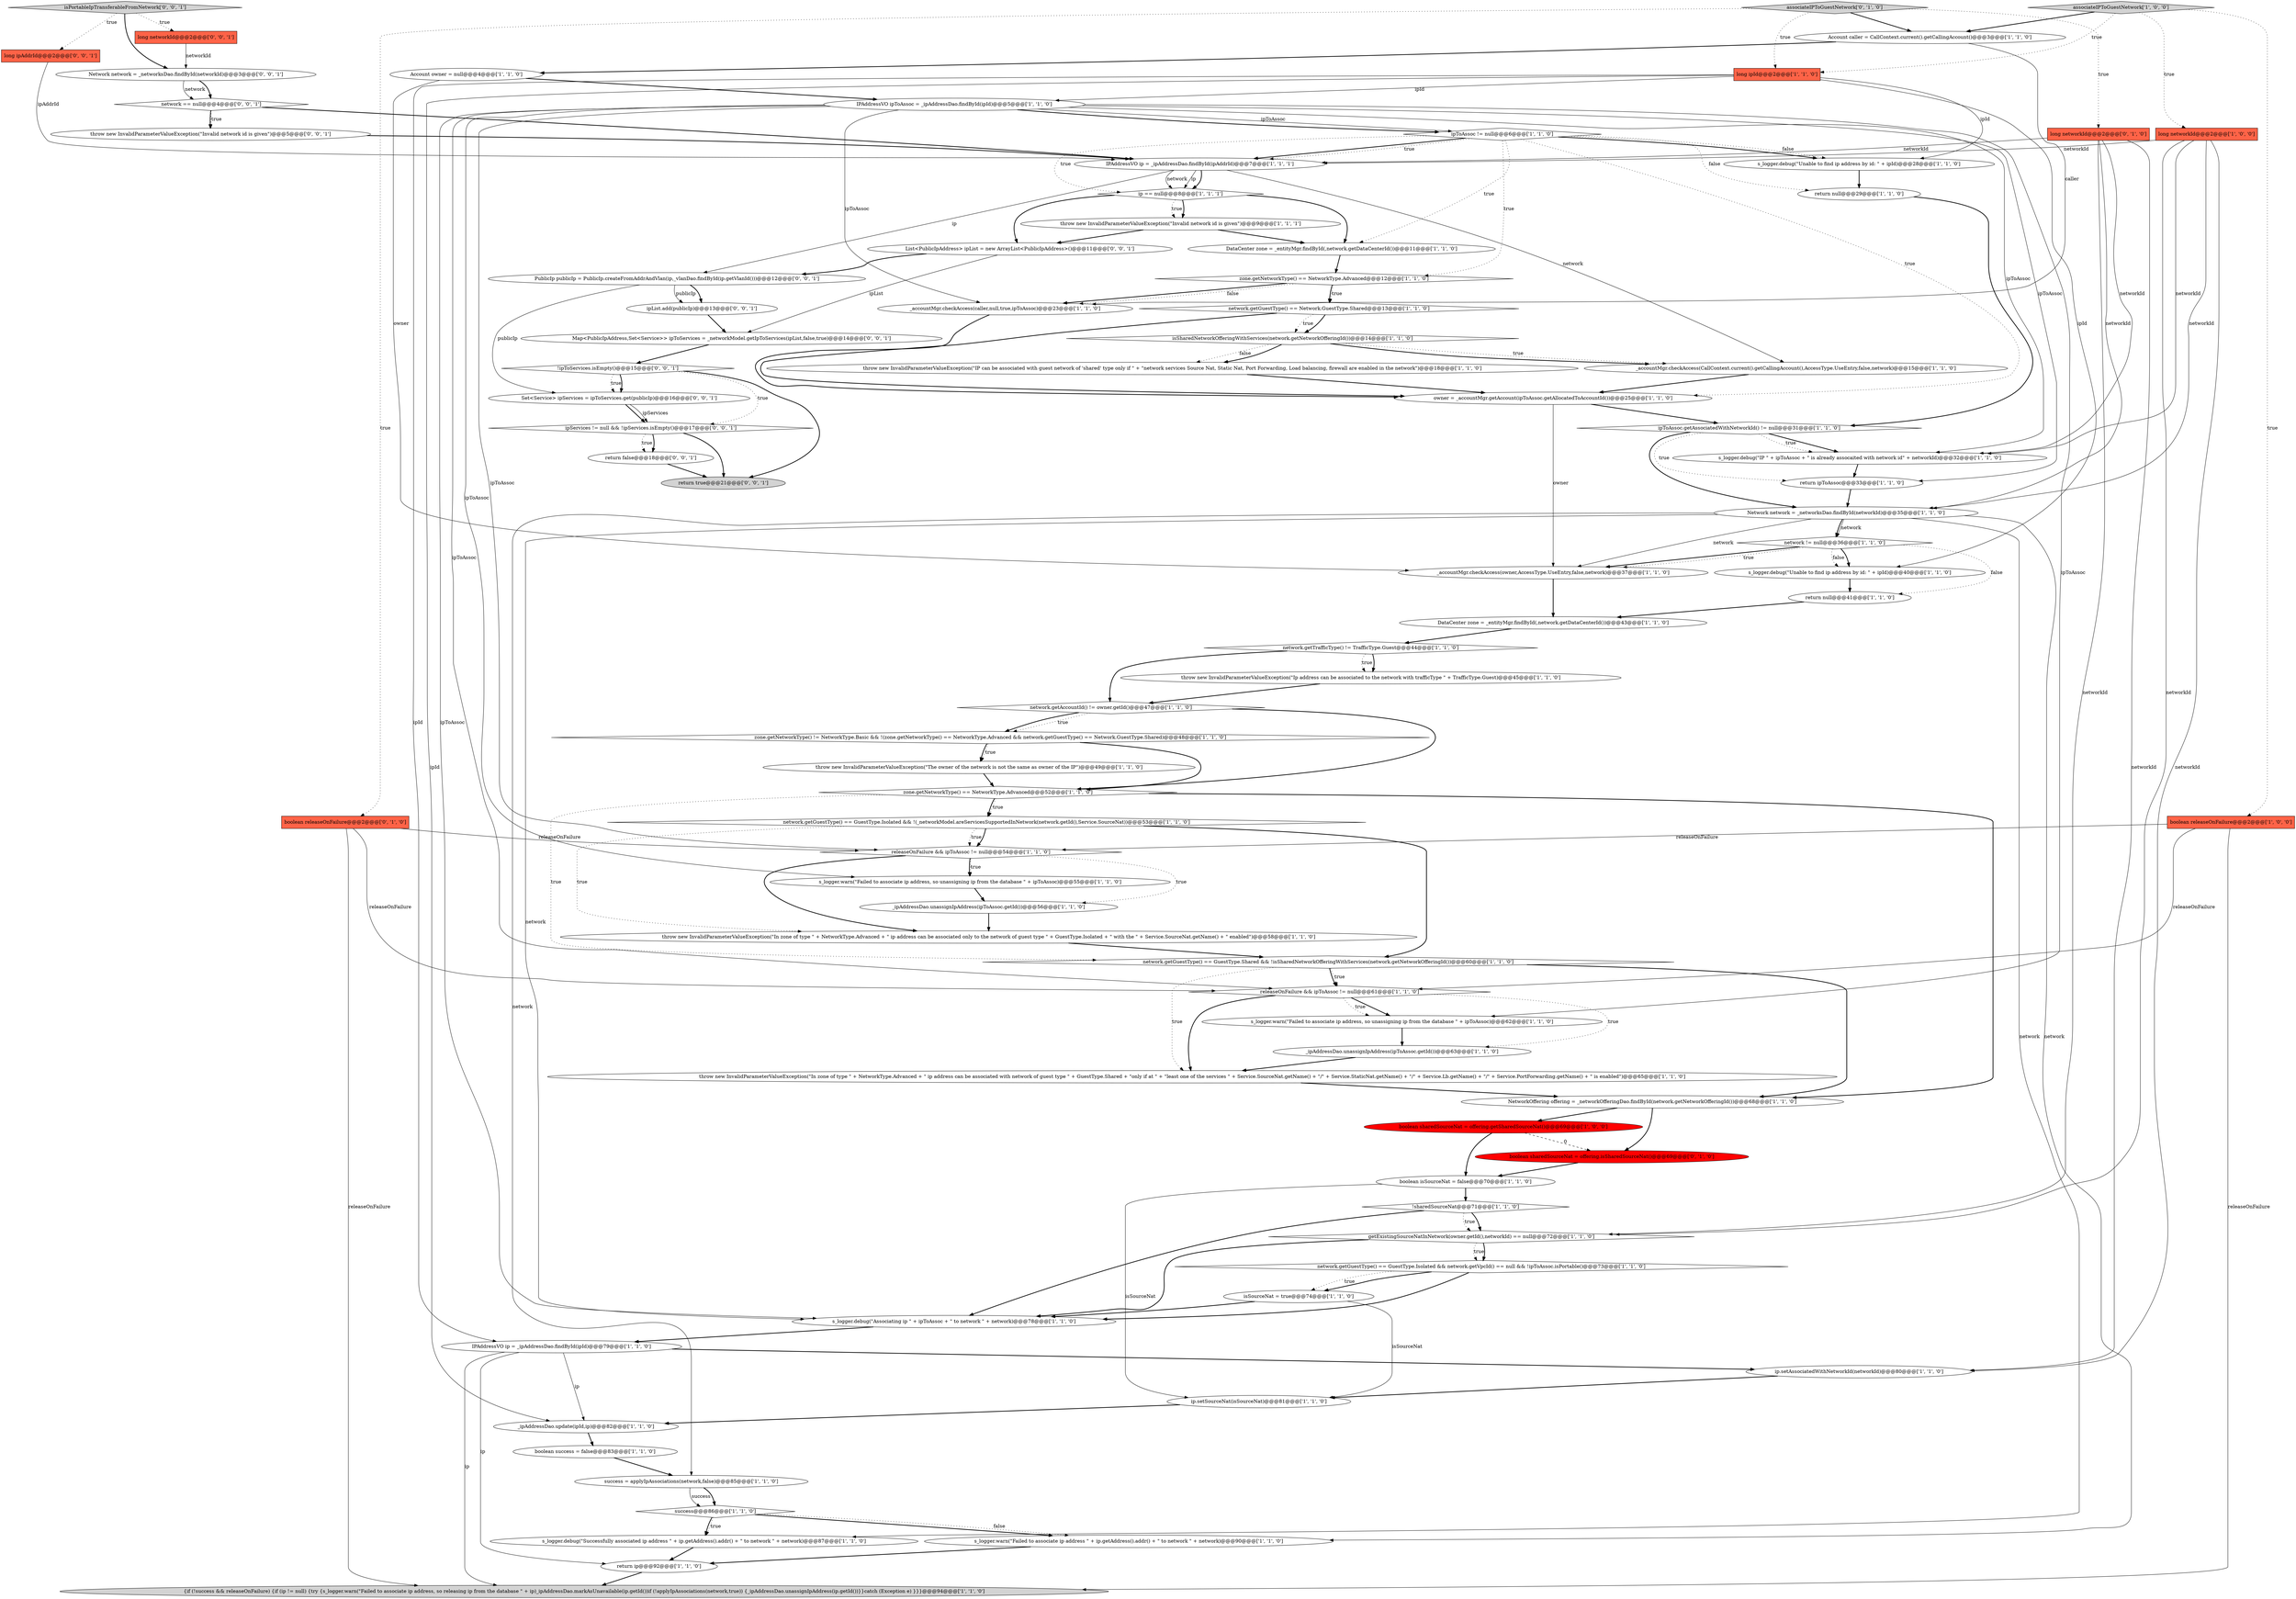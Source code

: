 digraph {
14 [style = filled, label = "ip.setAssociatedWithNetworkId(networkId)@@@80@@@['1', '1', '0']", fillcolor = white, shape = ellipse image = "AAA0AAABBB1BBB"];
19 [style = filled, label = "getExistingSourceNatInNetwork(owner.getId(),networkId) == null@@@72@@@['1', '1', '0']", fillcolor = white, shape = diamond image = "AAA0AAABBB1BBB"];
42 [style = filled, label = "isSourceNat = true@@@74@@@['1', '1', '0']", fillcolor = white, shape = ellipse image = "AAA0AAABBB1BBB"];
40 [style = filled, label = "owner = _accountMgr.getAccount(ipToAssoc.getAllocatedToAccountId())@@@25@@@['1', '1', '0']", fillcolor = white, shape = ellipse image = "AAA0AAABBB1BBB"];
53 [style = filled, label = "network != null@@@36@@@['1', '1', '0']", fillcolor = white, shape = diamond image = "AAA0AAABBB1BBB"];
59 [style = filled, label = "{if (!success && releaseOnFailure) {if (ip != null) {try {s_logger.warn(\"Failed to associate ip address, so releasing ip from the database \" + ip)_ipAddressDao.markAsUnavailable(ip.getId())if (!applyIpAssociations(network,true)) {_ipAddressDao.unassignIpAddress(ip.getId())}}catch (Exception e) }}}@@@94@@@['1', '1', '0']", fillcolor = lightgray, shape = ellipse image = "AAA0AAABBB1BBB"];
62 [style = filled, label = "return ipToAssoc@@@33@@@['1', '1', '0']", fillcolor = white, shape = ellipse image = "AAA0AAABBB1BBB"];
80 [style = filled, label = "network == null@@@4@@@['0', '0', '1']", fillcolor = white, shape = diamond image = "AAA0AAABBB3BBB"];
12 [style = filled, label = "_ipAddressDao.unassignIpAddress(ipToAssoc.getId())@@@63@@@['1', '1', '0']", fillcolor = white, shape = ellipse image = "AAA0AAABBB1BBB"];
78 [style = filled, label = "Set<Service> ipServices = ipToServices.get(publicIp)@@@16@@@['0', '0', '1']", fillcolor = white, shape = ellipse image = "AAA0AAABBB3BBB"];
9 [style = filled, label = "IPAddressVO ip = _ipAddressDao.findById(ipId)@@@79@@@['1', '1', '0']", fillcolor = white, shape = ellipse image = "AAA0AAABBB1BBB"];
83 [style = filled, label = "ipList.add(publicIp)@@@13@@@['0', '0', '1']", fillcolor = white, shape = ellipse image = "AAA0AAABBB3BBB"];
32 [style = filled, label = "s_logger.debug(\"Unable to find ip address by id: \" + ipId)@@@40@@@['1', '1', '0']", fillcolor = white, shape = ellipse image = "AAA0AAABBB1BBB"];
15 [style = filled, label = "Account owner = null@@@4@@@['1', '1', '0']", fillcolor = white, shape = ellipse image = "AAA0AAABBB1BBB"];
77 [style = filled, label = "!ipToServices.isEmpty()@@@15@@@['0', '0', '1']", fillcolor = white, shape = diamond image = "AAA0AAABBB3BBB"];
31 [style = filled, label = "return ip@@@92@@@['1', '1', '0']", fillcolor = white, shape = ellipse image = "AAA0AAABBB1BBB"];
33 [style = filled, label = "s_logger.warn(\"Failed to associate ip address \" + ip.getAddress().addr() + \" to network \" + network)@@@90@@@['1', '1', '0']", fillcolor = white, shape = ellipse image = "AAA0AAABBB1BBB"];
5 [style = filled, label = "throw new InvalidParameterValueException(\"The owner of the network is not the same as owner of the IP\")@@@49@@@['1', '1', '0']", fillcolor = white, shape = ellipse image = "AAA0AAABBB1BBB"];
22 [style = filled, label = "_ipAddressDao.unassignIpAddress(ipToAssoc.getId())@@@56@@@['1', '1', '0']", fillcolor = white, shape = ellipse image = "AAA0AAABBB1BBB"];
13 [style = filled, label = "IPAddressVO ipToAssoc = _ipAddressDao.findById(ipId)@@@5@@@['1', '1', '0']", fillcolor = white, shape = ellipse image = "AAA0AAABBB1BBB"];
18 [style = filled, label = "zone.getNetworkType() != NetworkType.Basic && !(zone.getNetworkType() == NetworkType.Advanced && network.getGuestType() == Network.GuestType.Shared)@@@48@@@['1', '1', '0']", fillcolor = white, shape = diamond image = "AAA0AAABBB1BBB"];
29 [style = filled, label = "network.getGuestType() == Network.GuestType.Shared@@@13@@@['1', '1', '0']", fillcolor = white, shape = diamond image = "AAA0AAABBB1BBB"];
70 [style = filled, label = "Network network = _networksDao.findById(networkId)@@@3@@@['0', '0', '1']", fillcolor = white, shape = ellipse image = "AAA0AAABBB3BBB"];
71 [style = filled, label = "long networkId@@@2@@@['0', '0', '1']", fillcolor = tomato, shape = box image = "AAA0AAABBB3BBB"];
7 [style = filled, label = "!sharedSourceNat@@@71@@@['1', '1', '0']", fillcolor = white, shape = diamond image = "AAA0AAABBB1BBB"];
36 [style = filled, label = "network.getTrafficType() != TrafficType.Guest@@@44@@@['1', '1', '0']", fillcolor = white, shape = diamond image = "AAA0AAABBB1BBB"];
43 [style = filled, label = "return null@@@29@@@['1', '1', '0']", fillcolor = white, shape = ellipse image = "AAA0AAABBB1BBB"];
16 [style = filled, label = "success = applyIpAssociations(network,false)@@@85@@@['1', '1', '0']", fillcolor = white, shape = ellipse image = "AAA0AAABBB1BBB"];
54 [style = filled, label = "_accountMgr.checkAccess(owner,AccessType.UseEntry,false,network)@@@37@@@['1', '1', '0']", fillcolor = white, shape = ellipse image = "AAA0AAABBB1BBB"];
23 [style = filled, label = "NetworkOffering offering = _networkOfferingDao.findById(network.getNetworkOfferingId())@@@68@@@['1', '1', '0']", fillcolor = white, shape = ellipse image = "AAA0AAABBB1BBB"];
20 [style = filled, label = "s_logger.warn(\"Failed to associate ip address, so unassigning ip from the database \" + ipToAssoc)@@@55@@@['1', '1', '0']", fillcolor = white, shape = ellipse image = "AAA0AAABBB1BBB"];
61 [style = filled, label = "_ipAddressDao.update(ipId,ip)@@@82@@@['1', '1', '0']", fillcolor = white, shape = ellipse image = "AAA0AAABBB1BBB"];
57 [style = filled, label = "DataCenter zone = _entityMgr.findById(,network.getDataCenterId())@@@11@@@['1', '1', '0']", fillcolor = white, shape = ellipse image = "AAA0AAABBB1BBB"];
52 [style = filled, label = "isSharedNetworkOfferingWithServices(network.getNetworkOfferingId())@@@14@@@['1', '1', '0']", fillcolor = white, shape = diamond image = "AAA0AAABBB1BBB"];
64 [style = filled, label = "DataCenter zone = _entityMgr.findById(,network.getDataCenterId())@@@43@@@['1', '1', '0']", fillcolor = white, shape = ellipse image = "AAA0AAABBB1BBB"];
38 [style = filled, label = "zone.getNetworkType() == NetworkType.Advanced@@@12@@@['1', '1', '0']", fillcolor = white, shape = diamond image = "AAA0AAABBB1BBB"];
81 [style = filled, label = "Map<PublicIpAddress,Set<Service>> ipToServices = _networkModel.getIpToServices(ipList,false,true)@@@14@@@['0', '0', '1']", fillcolor = white, shape = ellipse image = "AAA0AAABBB3BBB"];
47 [style = filled, label = "_accountMgr.checkAccess(caller,null,true,ipToAssoc)@@@23@@@['1', '1', '0']", fillcolor = white, shape = ellipse image = "AAA0AAABBB1BBB"];
75 [style = filled, label = "List<PublicIpAddress> ipList = new ArrayList<PublicIpAddress>()@@@11@@@['0', '0', '1']", fillcolor = white, shape = ellipse image = "AAA0AAABBB3BBB"];
69 [style = filled, label = "isPortableIpTransferableFromNetwork['0', '0', '1']", fillcolor = lightgray, shape = diamond image = "AAA0AAABBB3BBB"];
74 [style = filled, label = "PublicIp publicIp = PublicIp.createFromAddrAndVlan(ip,_vlanDao.findById(ip.getVlanId()))@@@12@@@['0', '0', '1']", fillcolor = white, shape = ellipse image = "AAA0AAABBB3BBB"];
49 [style = filled, label = "throw new InvalidParameterValueException(\"IP can be associated with guest network of 'shared' type only if \" + \"network services Source Nat, Static Nat, Port Forwarding, Load balancing, firewall are enabled in the network\")@@@18@@@['1', '1', '0']", fillcolor = white, shape = ellipse image = "AAA0AAABBB1BBB"];
66 [style = filled, label = "boolean sharedSourceNat = offering.isSharedSourceNat()@@@69@@@['0', '1', '0']", fillcolor = red, shape = ellipse image = "AAA1AAABBB2BBB"];
8 [style = filled, label = "network.getGuestType() == GuestType.Shared && !isSharedNetworkOfferingWithServices(network.getNetworkOfferingId())@@@60@@@['1', '1', '0']", fillcolor = white, shape = diamond image = "AAA0AAABBB1BBB"];
10 [style = filled, label = "s_logger.debug(\"Associating ip \" + ipToAssoc + \" to network \" + network)@@@78@@@['1', '1', '0']", fillcolor = white, shape = ellipse image = "AAA0AAABBB1BBB"];
56 [style = filled, label = "ipToAssoc != null@@@6@@@['1', '1', '0']", fillcolor = white, shape = diamond image = "AAA0AAABBB1BBB"];
58 [style = filled, label = "throw new InvalidParameterValueException(\"In zone of type \" + NetworkType.Advanced + \" ip address can be associated only to the network of guest type \" + GuestType.Isolated + \" with the \" + Service.SourceNat.getName() + \" enabled\")@@@58@@@['1', '1', '0']", fillcolor = white, shape = ellipse image = "AAA0AAABBB1BBB"];
73 [style = filled, label = "return true@@@21@@@['0', '0', '1']", fillcolor = lightgray, shape = ellipse image = "AAA0AAABBB3BBB"];
3 [style = filled, label = "boolean sharedSourceNat = offering.getSharedSourceNat()@@@69@@@['1', '0', '0']", fillcolor = red, shape = ellipse image = "AAA1AAABBB1BBB"];
65 [style = filled, label = "boolean releaseOnFailure@@@2@@@['0', '1', '0']", fillcolor = tomato, shape = box image = "AAA0AAABBB2BBB"];
25 [style = filled, label = "ipToAssoc.getAssociatedWithNetworkId() != null@@@31@@@['1', '1', '0']", fillcolor = white, shape = diamond image = "AAA0AAABBB1BBB"];
79 [style = filled, label = "long ipAddrId@@@2@@@['0', '0', '1']", fillcolor = tomato, shape = box image = "AAA0AAABBB3BBB"];
1 [style = filled, label = "network.getAccountId() != owner.getId()@@@47@@@['1', '1', '0']", fillcolor = white, shape = diamond image = "AAA0AAABBB1BBB"];
50 [style = filled, label = "long ipId@@@2@@@['1', '1', '0']", fillcolor = tomato, shape = box image = "AAA0AAABBB1BBB"];
44 [style = filled, label = "throw new InvalidParameterValueException(\"In zone of type \" + NetworkType.Advanced + \" ip address can be associated with network of guest type \" + GuestType.Shared + \"only if at \" + \"least one of the services \" + Service.SourceNat.getName() + \"/\" + Service.StaticNat.getName() + \"/\" + Service.Lb.getName() + \"/\" + Service.PortForwarding.getName() + \" is enabled\")@@@65@@@['1', '1', '0']", fillcolor = white, shape = ellipse image = "AAA0AAABBB1BBB"];
21 [style = filled, label = "_accountMgr.checkAccess(CallContext.current().getCallingAccount(),AccessType.UseEntry,false,network)@@@15@@@['1', '1', '0']", fillcolor = white, shape = ellipse image = "AAA0AAABBB1BBB"];
24 [style = filled, label = "s_logger.debug(\"IP \" + ipToAssoc + \" is already assocaited with network id\" + networkId)@@@32@@@['1', '1', '0']", fillcolor = white, shape = ellipse image = "AAA0AAABBB1BBB"];
48 [style = filled, label = "network.getGuestType() == GuestType.Isolated && network.getVpcId() == null && !ipToAssoc.isPortable()@@@73@@@['1', '1', '0']", fillcolor = white, shape = diamond image = "AAA0AAABBB1BBB"];
11 [style = filled, label = "boolean isSourceNat = false@@@70@@@['1', '1', '0']", fillcolor = white, shape = ellipse image = "AAA0AAABBB1BBB"];
6 [style = filled, label = "s_logger.warn(\"Failed to associate ip address, so unassigning ip from the database \" + ipToAssoc)@@@62@@@['1', '1', '0']", fillcolor = white, shape = ellipse image = "AAA0AAABBB1BBB"];
51 [style = filled, label = "IPAddressVO ip = _ipAddressDao.findById(ipAddrId)@@@7@@@['1', '1', '1']", fillcolor = white, shape = ellipse image = "AAA0AAABBB1BBB"];
37 [style = filled, label = "ip == null@@@8@@@['1', '1', '1']", fillcolor = white, shape = diamond image = "AAA0AAABBB1BBB"];
63 [style = filled, label = "boolean success = false@@@83@@@['1', '1', '0']", fillcolor = white, shape = ellipse image = "AAA0AAABBB1BBB"];
82 [style = filled, label = "ipServices != null && !ipServices.isEmpty()@@@17@@@['0', '0', '1']", fillcolor = white, shape = diamond image = "AAA0AAABBB3BBB"];
76 [style = filled, label = "return false@@@18@@@['0', '0', '1']", fillcolor = white, shape = ellipse image = "AAA0AAABBB3BBB"];
67 [style = filled, label = "long networkId@@@2@@@['0', '1', '0']", fillcolor = tomato, shape = box image = "AAA0AAABBB2BBB"];
72 [style = filled, label = "throw new InvalidParameterValueException(\"Invalid network id is given\")@@@5@@@['0', '0', '1']", fillcolor = white, shape = ellipse image = "AAA0AAABBB3BBB"];
28 [style = filled, label = "throw new InvalidParameterValueException(\"Ip address can be associated to the network with trafficType \" + TrafficType.Guest)@@@45@@@['1', '1', '0']", fillcolor = white, shape = ellipse image = "AAA0AAABBB1BBB"];
45 [style = filled, label = "releaseOnFailure && ipToAssoc != null@@@54@@@['1', '1', '0']", fillcolor = white, shape = diamond image = "AAA0AAABBB1BBB"];
17 [style = filled, label = "Account caller = CallContext.current().getCallingAccount()@@@3@@@['1', '1', '0']", fillcolor = white, shape = ellipse image = "AAA0AAABBB1BBB"];
4 [style = filled, label = "success@@@86@@@['1', '1', '0']", fillcolor = white, shape = diamond image = "AAA0AAABBB1BBB"];
39 [style = filled, label = "boolean releaseOnFailure@@@2@@@['1', '0', '0']", fillcolor = tomato, shape = box image = "AAA0AAABBB1BBB"];
35 [style = filled, label = "return null@@@41@@@['1', '1', '0']", fillcolor = white, shape = ellipse image = "AAA0AAABBB1BBB"];
27 [style = filled, label = "zone.getNetworkType() == NetworkType.Advanced@@@52@@@['1', '1', '0']", fillcolor = white, shape = diamond image = "AAA0AAABBB1BBB"];
30 [style = filled, label = "releaseOnFailure && ipToAssoc != null@@@61@@@['1', '1', '0']", fillcolor = white, shape = diamond image = "AAA0AAABBB1BBB"];
0 [style = filled, label = "throw new InvalidParameterValueException(\"Invalid network id is given\")@@@9@@@['1', '1', '1']", fillcolor = white, shape = ellipse image = "AAA0AAABBB1BBB"];
60 [style = filled, label = "ip.setSourceNat(isSourceNat)@@@81@@@['1', '1', '0']", fillcolor = white, shape = ellipse image = "AAA0AAABBB1BBB"];
26 [style = filled, label = "associateIPToGuestNetwork['1', '0', '0']", fillcolor = lightgray, shape = diamond image = "AAA0AAABBB1BBB"];
2 [style = filled, label = "Network network = _networksDao.findById(networkId)@@@35@@@['1', '1', '0']", fillcolor = white, shape = ellipse image = "AAA0AAABBB1BBB"];
46 [style = filled, label = "network.getGuestType() == GuestType.Isolated && !(_networkModel.areServicesSupportedInNetwork(network.getId(),Service.SourceNat))@@@53@@@['1', '1', '0']", fillcolor = white, shape = diamond image = "AAA0AAABBB1BBB"];
68 [style = filled, label = "associateIPToGuestNetwork['0', '1', '0']", fillcolor = lightgray, shape = diamond image = "AAA0AAABBB2BBB"];
55 [style = filled, label = "s_logger.debug(\"Successfully associated ip address \" + ip.getAddress().addr() + \" to network \" + network)@@@87@@@['1', '1', '0']", fillcolor = white, shape = ellipse image = "AAA0AAABBB1BBB"];
41 [style = filled, label = "s_logger.debug(\"Unable to find ip address by id: \" + ipId)@@@28@@@['1', '1', '0']", fillcolor = white, shape = ellipse image = "AAA0AAABBB1BBB"];
34 [style = filled, label = "long networkId@@@2@@@['1', '0', '0']", fillcolor = tomato, shape = box image = "AAA0AAABBB1BBB"];
39->45 [style = solid, label="releaseOnFailure"];
32->35 [style = bold, label=""];
8->30 [style = bold, label=""];
70->80 [style = bold, label=""];
64->36 [style = bold, label=""];
37->0 [style = bold, label=""];
8->30 [style = dotted, label="true"];
70->80 [style = solid, label="network"];
12->44 [style = bold, label=""];
74->83 [style = bold, label=""];
26->50 [style = dotted, label="true"];
56->41 [style = bold, label=""];
1->27 [style = bold, label=""];
77->82 [style = dotted, label="true"];
36->28 [style = bold, label=""];
40->25 [style = bold, label=""];
9->59 [style = solid, label="ip"];
0->75 [style = bold, label=""];
53->54 [style = bold, label=""];
30->6 [style = bold, label=""];
13->30 [style = solid, label="ipToAssoc"];
45->22 [style = dotted, label="true"];
82->76 [style = bold, label=""];
44->23 [style = bold, label=""];
2->53 [style = bold, label=""];
76->73 [style = bold, label=""];
50->41 [style = solid, label="ipId"];
3->66 [style = dashed, label="0"];
53->32 [style = bold, label=""];
80->72 [style = dotted, label="true"];
65->45 [style = solid, label="releaseOnFailure"];
40->54 [style = solid, label="owner"];
48->10 [style = bold, label=""];
57->38 [style = bold, label=""];
9->14 [style = bold, label=""];
13->45 [style = solid, label="ipToAssoc"];
55->31 [style = bold, label=""];
49->40 [style = bold, label=""];
2->55 [style = solid, label="network"];
71->70 [style = solid, label="networkId"];
52->21 [style = bold, label=""];
62->2 [style = bold, label=""];
46->58 [style = dotted, label="true"];
13->24 [style = solid, label="ipToAssoc"];
77->78 [style = dotted, label="true"];
37->75 [style = bold, label=""];
65->30 [style = solid, label="releaseOnFailure"];
13->47 [style = solid, label="ipToAssoc"];
15->13 [style = bold, label=""];
42->60 [style = solid, label="isSourceNat"];
74->83 [style = solid, label="publicIp"];
51->21 [style = solid, label="network"];
8->23 [style = bold, label=""];
26->17 [style = bold, label=""];
52->21 [style = dotted, label="true"];
30->6 [style = dotted, label="true"];
13->10 [style = solid, label="ipToAssoc"];
3->11 [style = bold, label=""];
81->77 [style = bold, label=""];
30->12 [style = dotted, label="true"];
75->74 [style = bold, label=""];
13->20 [style = solid, label="ipToAssoc"];
23->3 [style = bold, label=""];
14->60 [style = bold, label=""];
27->8 [style = dotted, label="true"];
56->38 [style = dotted, label="true"];
77->78 [style = bold, label=""];
25->2 [style = bold, label=""];
2->16 [style = solid, label="network"];
2->54 [style = solid, label="network"];
29->52 [style = bold, label=""];
29->52 [style = dotted, label="true"];
56->51 [style = bold, label=""];
1->18 [style = dotted, label="true"];
69->71 [style = dotted, label="true"];
11->60 [style = solid, label="isSourceNat"];
25->24 [style = bold, label=""];
82->76 [style = dotted, label="true"];
65->59 [style = solid, label="releaseOnFailure"];
13->6 [style = solid, label="ipToAssoc"];
27->46 [style = bold, label=""];
83->81 [style = bold, label=""];
68->50 [style = dotted, label="true"];
68->67 [style = dotted, label="true"];
34->51 [style = solid, label="networkId"];
39->30 [style = solid, label="releaseOnFailure"];
17->15 [style = bold, label=""];
46->45 [style = dotted, label="true"];
38->47 [style = bold, label=""];
29->40 [style = bold, label=""];
18->5 [style = dotted, label="true"];
63->16 [style = bold, label=""];
78->82 [style = bold, label=""];
41->43 [style = bold, label=""];
34->19 [style = solid, label="networkId"];
61->63 [style = bold, label=""];
68->17 [style = bold, label=""];
30->44 [style = bold, label=""];
66->11 [style = bold, label=""];
17->47 [style = solid, label="caller"];
54->64 [style = bold, label=""];
0->57 [style = bold, label=""];
74->78 [style = solid, label="publicIp"];
31->59 [style = bold, label=""];
2->10 [style = solid, label="network"];
67->19 [style = solid, label="networkId"];
2->53 [style = solid, label="network"];
47->40 [style = bold, label=""];
80->72 [style = bold, label=""];
77->73 [style = bold, label=""];
68->65 [style = dotted, label="true"];
58->8 [style = bold, label=""];
9->61 [style = solid, label="ip"];
56->43 [style = dotted, label="false"];
39->59 [style = solid, label="releaseOnFailure"];
56->41 [style = dotted, label="false"];
50->61 [style = solid, label="ipId"];
19->10 [style = bold, label=""];
25->24 [style = dotted, label="true"];
45->20 [style = dotted, label="true"];
15->54 [style = solid, label="owner"];
13->62 [style = solid, label="ipToAssoc"];
2->33 [style = solid, label="network"];
45->20 [style = bold, label=""];
4->33 [style = bold, label=""];
36->28 [style = dotted, label="true"];
13->56 [style = solid, label="ipToAssoc"];
9->31 [style = solid, label="ip"];
80->51 [style = bold, label=""];
23->66 [style = bold, label=""];
45->58 [style = bold, label=""];
51->37 [style = bold, label=""];
60->61 [style = bold, label=""];
22->58 [style = bold, label=""];
27->46 [style = dotted, label="true"];
67->2 [style = solid, label="networkId"];
37->0 [style = dotted, label="true"];
46->8 [style = bold, label=""];
56->40 [style = dotted, label="true"];
56->57 [style = dotted, label="true"];
75->81 [style = solid, label="ipList"];
10->9 [style = bold, label=""];
16->4 [style = solid, label="success"];
16->4 [style = bold, label=""];
67->24 [style = solid, label="networkId"];
7->19 [style = bold, label=""];
37->57 [style = bold, label=""];
6->12 [style = bold, label=""];
52->49 [style = dotted, label="false"];
51->37 [style = solid, label="network"];
19->48 [style = dotted, label="true"];
19->48 [style = bold, label=""];
34->2 [style = solid, label="networkId"];
34->14 [style = solid, label="networkId"];
52->49 [style = bold, label=""];
7->10 [style = bold, label=""];
50->13 [style = solid, label="ipId"];
7->19 [style = dotted, label="true"];
48->42 [style = dotted, label="true"];
26->34 [style = dotted, label="true"];
38->29 [style = bold, label=""];
26->39 [style = dotted, label="true"];
1->18 [style = bold, label=""];
8->44 [style = dotted, label="true"];
28->1 [style = bold, label=""];
69->79 [style = dotted, label="true"];
50->9 [style = solid, label="ipId"];
48->42 [style = bold, label=""];
78->82 [style = solid, label="ipServices"];
36->1 [style = bold, label=""];
56->37 [style = dotted, label="true"];
51->37 [style = solid, label="ip"];
20->22 [style = bold, label=""];
79->51 [style = solid, label="ipAddrId"];
67->14 [style = solid, label="networkId"];
13->56 [style = bold, label=""];
56->51 [style = dotted, label="true"];
38->47 [style = dotted, label="false"];
67->51 [style = solid, label="networkId"];
18->27 [style = bold, label=""];
51->74 [style = solid, label="ip"];
18->5 [style = bold, label=""];
42->10 [style = bold, label=""];
53->35 [style = dotted, label="false"];
34->24 [style = solid, label="networkId"];
21->40 [style = bold, label=""];
46->45 [style = bold, label=""];
33->31 [style = bold, label=""];
72->51 [style = bold, label=""];
4->33 [style = dotted, label="false"];
27->23 [style = bold, label=""];
24->62 [style = bold, label=""];
4->55 [style = bold, label=""];
5->27 [style = bold, label=""];
69->70 [style = bold, label=""];
35->64 [style = bold, label=""];
38->29 [style = dotted, label="true"];
43->25 [style = bold, label=""];
53->54 [style = dotted, label="true"];
53->32 [style = dotted, label="false"];
50->32 [style = solid, label="ipId"];
11->7 [style = bold, label=""];
82->73 [style = bold, label=""];
4->55 [style = dotted, label="true"];
25->62 [style = dotted, label="true"];
}
